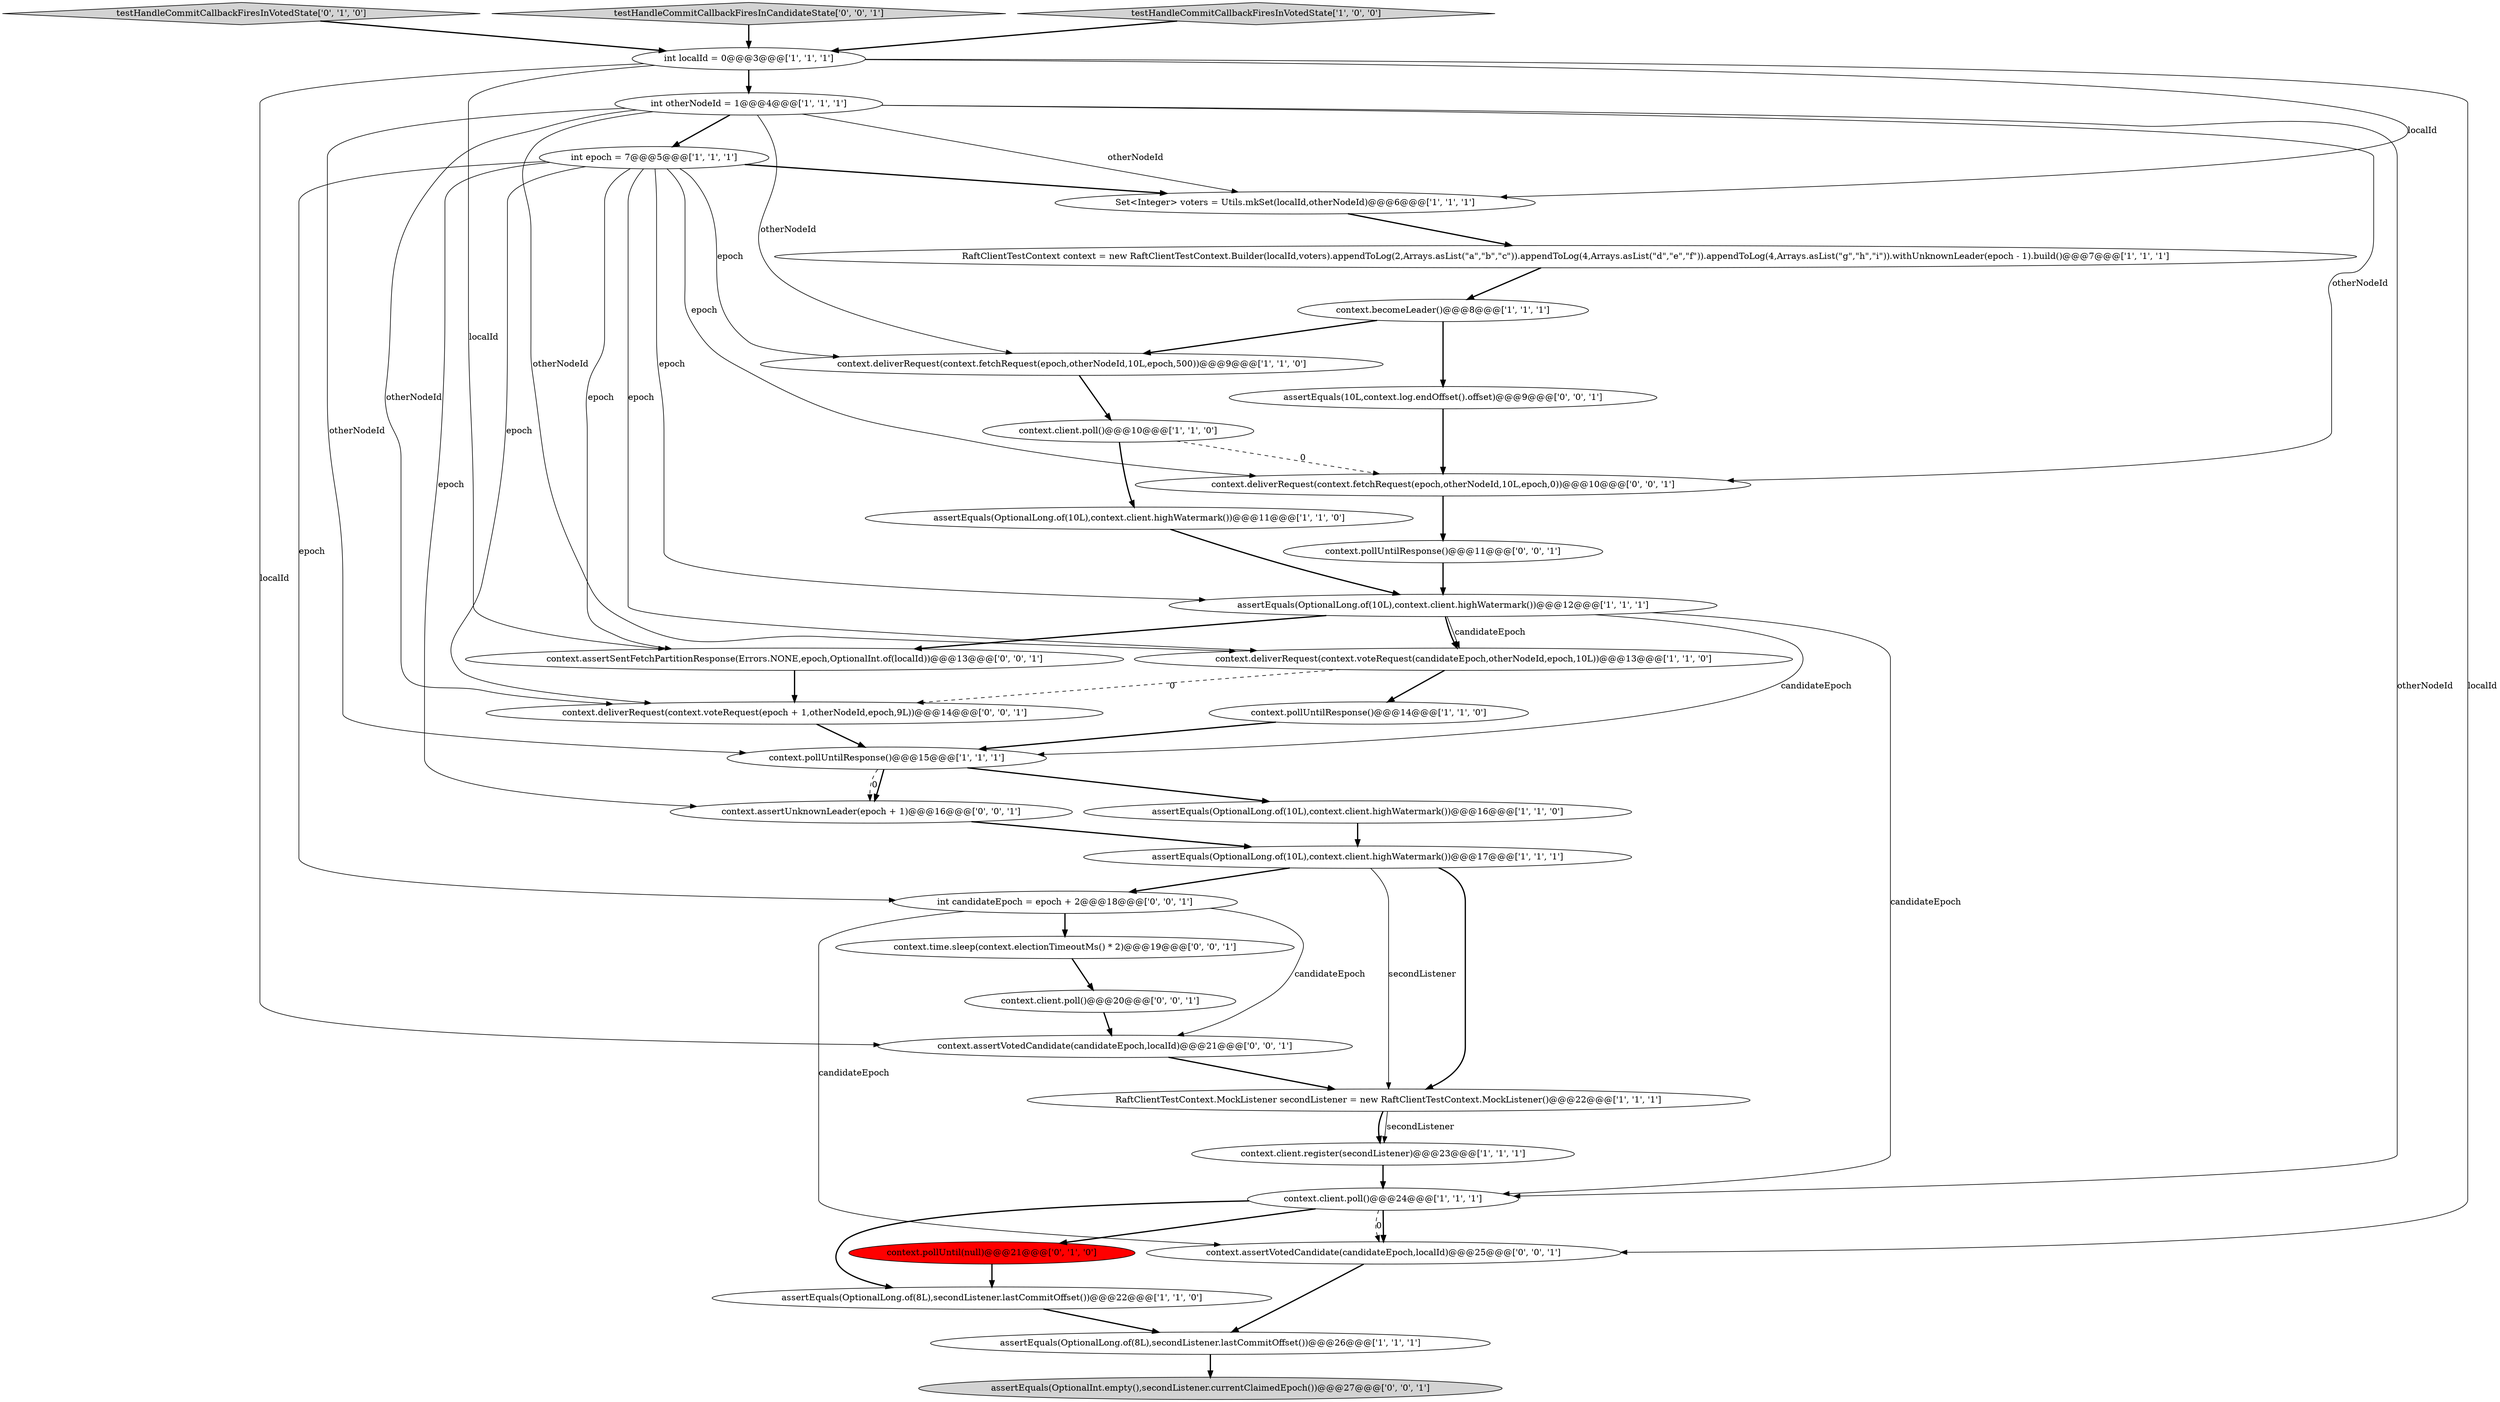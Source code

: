 digraph {
14 [style = filled, label = "context.becomeLeader()@@@8@@@['1', '1', '1']", fillcolor = white, shape = ellipse image = "AAA0AAABBB1BBB"];
18 [style = filled, label = "RaftClientTestContext context = new RaftClientTestContext.Builder(localId,voters).appendToLog(2,Arrays.asList(\"a\",\"b\",\"c\")).appendToLog(4,Arrays.asList(\"d\",\"e\",\"f\")).appendToLog(4,Arrays.asList(\"g\",\"h\",\"i\")).withUnknownLeader(epoch - 1).build()@@@7@@@['1', '1', '1']", fillcolor = white, shape = ellipse image = "AAA0AAABBB1BBB"];
7 [style = filled, label = "context.deliverRequest(context.fetchRequest(epoch,otherNodeId,10L,epoch,500))@@@9@@@['1', '1', '0']", fillcolor = white, shape = ellipse image = "AAA0AAABBB1BBB"];
3 [style = filled, label = "assertEquals(OptionalLong.of(10L),context.client.highWatermark())@@@11@@@['1', '1', '0']", fillcolor = white, shape = ellipse image = "AAA0AAABBB1BBB"];
21 [style = filled, label = "testHandleCommitCallbackFiresInVotedState['0', '1', '0']", fillcolor = lightgray, shape = diamond image = "AAA0AAABBB2BBB"];
28 [style = filled, label = "context.assertSentFetchPartitionResponse(Errors.NONE,epoch,OptionalInt.of(localId))@@@13@@@['0', '0', '1']", fillcolor = white, shape = ellipse image = "AAA0AAABBB3BBB"];
11 [style = filled, label = "int otherNodeId = 1@@@4@@@['1', '1', '1']", fillcolor = white, shape = ellipse image = "AAA0AAABBB1BBB"];
0 [style = filled, label = "assertEquals(OptionalLong.of(8L),secondListener.lastCommitOffset())@@@26@@@['1', '1', '1']", fillcolor = white, shape = ellipse image = "AAA0AAABBB1BBB"];
35 [style = filled, label = "context.client.poll()@@@20@@@['0', '0', '1']", fillcolor = white, shape = ellipse image = "AAA0AAABBB3BBB"];
5 [style = filled, label = "int epoch = 7@@@5@@@['1', '1', '1']", fillcolor = white, shape = ellipse image = "AAA0AAABBB1BBB"];
27 [style = filled, label = "context.time.sleep(context.electionTimeoutMs() * 2)@@@19@@@['0', '0', '1']", fillcolor = white, shape = ellipse image = "AAA0AAABBB3BBB"];
34 [style = filled, label = "assertEquals(10L,context.log.endOffset().offset)@@@9@@@['0', '0', '1']", fillcolor = white, shape = ellipse image = "AAA0AAABBB3BBB"];
24 [style = filled, label = "context.assertVotedCandidate(candidateEpoch,localId)@@@21@@@['0', '0', '1']", fillcolor = white, shape = ellipse image = "AAA0AAABBB3BBB"];
31 [style = filled, label = "assertEquals(OptionalInt.empty(),secondListener.currentClaimedEpoch())@@@27@@@['0', '0', '1']", fillcolor = lightgray, shape = ellipse image = "AAA0AAABBB3BBB"];
22 [style = filled, label = "context.pollUntil(null)@@@21@@@['0', '1', '0']", fillcolor = red, shape = ellipse image = "AAA1AAABBB2BBB"];
6 [style = filled, label = "assertEquals(OptionalLong.of(8L),secondListener.lastCommitOffset())@@@22@@@['1', '1', '0']", fillcolor = white, shape = ellipse image = "AAA0AAABBB1BBB"];
2 [style = filled, label = "context.client.poll()@@@10@@@['1', '1', '0']", fillcolor = white, shape = ellipse image = "AAA0AAABBB1BBB"];
19 [style = filled, label = "assertEquals(OptionalLong.of(10L),context.client.highWatermark())@@@12@@@['1', '1', '1']", fillcolor = white, shape = ellipse image = "AAA0AAABBB1BBB"];
16 [style = filled, label = "context.client.register(secondListener)@@@23@@@['1', '1', '1']", fillcolor = white, shape = ellipse image = "AAA0AAABBB1BBB"];
15 [style = filled, label = "Set<Integer> voters = Utils.mkSet(localId,otherNodeId)@@@6@@@['1', '1', '1']", fillcolor = white, shape = ellipse image = "AAA0AAABBB1BBB"];
29 [style = filled, label = "context.assertUnknownLeader(epoch + 1)@@@16@@@['0', '0', '1']", fillcolor = white, shape = ellipse image = "AAA0AAABBB3BBB"];
10 [style = filled, label = "context.pollUntilResponse()@@@15@@@['1', '1', '1']", fillcolor = white, shape = ellipse image = "AAA0AAABBB1BBB"];
26 [style = filled, label = "context.pollUntilResponse()@@@11@@@['0', '0', '1']", fillcolor = white, shape = ellipse image = "AAA0AAABBB3BBB"];
33 [style = filled, label = "context.assertVotedCandidate(candidateEpoch,localId)@@@25@@@['0', '0', '1']", fillcolor = white, shape = ellipse image = "AAA0AAABBB3BBB"];
13 [style = filled, label = "assertEquals(OptionalLong.of(10L),context.client.highWatermark())@@@16@@@['1', '1', '0']", fillcolor = white, shape = ellipse image = "AAA0AAABBB1BBB"];
8 [style = filled, label = "assertEquals(OptionalLong.of(10L),context.client.highWatermark())@@@17@@@['1', '1', '1']", fillcolor = white, shape = ellipse image = "AAA0AAABBB1BBB"];
25 [style = filled, label = "testHandleCommitCallbackFiresInCandidateState['0', '0', '1']", fillcolor = lightgray, shape = diamond image = "AAA0AAABBB3BBB"];
4 [style = filled, label = "testHandleCommitCallbackFiresInVotedState['1', '0', '0']", fillcolor = lightgray, shape = diamond image = "AAA0AAABBB1BBB"];
32 [style = filled, label = "context.deliverRequest(context.voteRequest(epoch + 1,otherNodeId,epoch,9L))@@@14@@@['0', '0', '1']", fillcolor = white, shape = ellipse image = "AAA0AAABBB3BBB"];
30 [style = filled, label = "int candidateEpoch = epoch + 2@@@18@@@['0', '0', '1']", fillcolor = white, shape = ellipse image = "AAA0AAABBB3BBB"];
12 [style = filled, label = "context.pollUntilResponse()@@@14@@@['1', '1', '0']", fillcolor = white, shape = ellipse image = "AAA0AAABBB1BBB"];
1 [style = filled, label = "context.client.poll()@@@24@@@['1', '1', '1']", fillcolor = white, shape = ellipse image = "AAA0AAABBB1BBB"];
17 [style = filled, label = "int localId = 0@@@3@@@['1', '1', '1']", fillcolor = white, shape = ellipse image = "AAA0AAABBB1BBB"];
20 [style = filled, label = "RaftClientTestContext.MockListener secondListener = new RaftClientTestContext.MockListener()@@@22@@@['1', '1', '1']", fillcolor = white, shape = ellipse image = "AAA0AAABBB1BBB"];
23 [style = filled, label = "context.deliverRequest(context.fetchRequest(epoch,otherNodeId,10L,epoch,0))@@@10@@@['0', '0', '1']", fillcolor = white, shape = ellipse image = "AAA0AAABBB3BBB"];
9 [style = filled, label = "context.deliverRequest(context.voteRequest(candidateEpoch,otherNodeId,epoch,10L))@@@13@@@['1', '1', '0']", fillcolor = white, shape = ellipse image = "AAA0AAABBB1BBB"];
2->23 [style = dashed, label="0"];
11->32 [style = solid, label="otherNodeId"];
8->30 [style = bold, label=""];
1->33 [style = dashed, label="0"];
29->8 [style = bold, label=""];
11->10 [style = solid, label="otherNodeId"];
4->17 [style = bold, label=""];
5->28 [style = solid, label="epoch"];
19->10 [style = solid, label="candidateEpoch"];
17->15 [style = solid, label="localId"];
5->7 [style = solid, label="epoch"];
8->20 [style = solid, label="secondListener"];
2->3 [style = bold, label=""];
11->7 [style = solid, label="otherNodeId"];
30->27 [style = bold, label=""];
30->24 [style = solid, label="candidateEpoch"];
23->26 [style = bold, label=""];
5->29 [style = solid, label="epoch"];
5->15 [style = bold, label=""];
14->34 [style = bold, label=""];
17->28 [style = solid, label="localId"];
6->0 [style = bold, label=""];
11->9 [style = solid, label="otherNodeId"];
10->29 [style = dashed, label="0"];
26->19 [style = bold, label=""];
15->18 [style = bold, label=""];
25->17 [style = bold, label=""];
32->10 [style = bold, label=""];
5->19 [style = solid, label="epoch"];
27->35 [style = bold, label=""];
19->1 [style = solid, label="candidateEpoch"];
9->32 [style = dashed, label="0"];
35->24 [style = bold, label=""];
14->7 [style = bold, label=""];
28->32 [style = bold, label=""];
1->22 [style = bold, label=""];
24->20 [style = bold, label=""];
33->0 [style = bold, label=""];
17->24 [style = solid, label="localId"];
11->23 [style = solid, label="otherNodeId"];
11->5 [style = bold, label=""];
1->33 [style = bold, label=""];
12->10 [style = bold, label=""];
1->6 [style = bold, label=""];
8->20 [style = bold, label=""];
20->16 [style = bold, label=""];
20->16 [style = solid, label="secondListener"];
3->19 [style = bold, label=""];
19->9 [style = bold, label=""];
10->13 [style = bold, label=""];
16->1 [style = bold, label=""];
10->29 [style = bold, label=""];
7->2 [style = bold, label=""];
5->30 [style = solid, label="epoch"];
11->15 [style = solid, label="otherNodeId"];
11->1 [style = solid, label="otherNodeId"];
17->33 [style = solid, label="localId"];
5->23 [style = solid, label="epoch"];
5->32 [style = solid, label="epoch"];
34->23 [style = bold, label=""];
19->9 [style = solid, label="candidateEpoch"];
9->12 [style = bold, label=""];
19->28 [style = bold, label=""];
13->8 [style = bold, label=""];
21->17 [style = bold, label=""];
18->14 [style = bold, label=""];
30->33 [style = solid, label="candidateEpoch"];
5->9 [style = solid, label="epoch"];
0->31 [style = bold, label=""];
22->6 [style = bold, label=""];
17->11 [style = bold, label=""];
}
